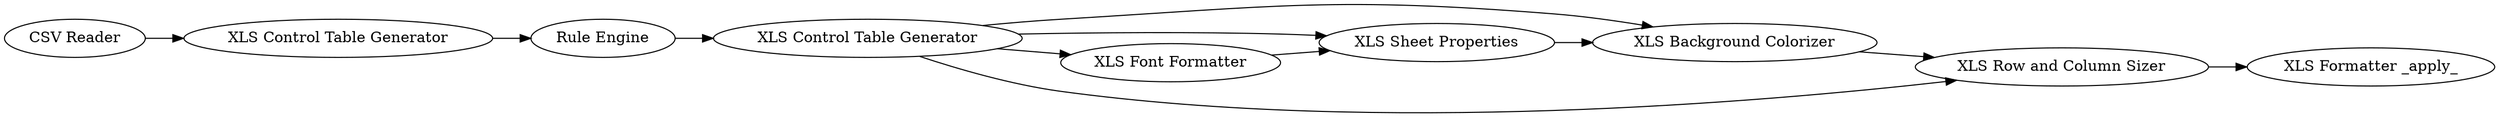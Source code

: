 digraph {
	9 -> 8
	4 -> 8
	15 -> 4
	4 -> 16
	4 -> 12
	12 -> 16
	16 -> 14
	3 -> 15
	8 -> 12
	1 -> 3
	4 -> 9
	16 [label="XLS Row and Column Sizer"]
	1 [label="CSV Reader"]
	9 [label="XLS Font Formatter"]
	4 [label="XLS Control Table Generator"]
	8 [label="XLS Sheet Properties"]
	15 [label="Rule Engine"]
	14 [label="XLS Formatter _apply_"]
	3 [label="XLS Control Table Generator"]
	12 [label="XLS Background Colorizer"]
	rankdir=LR
}
